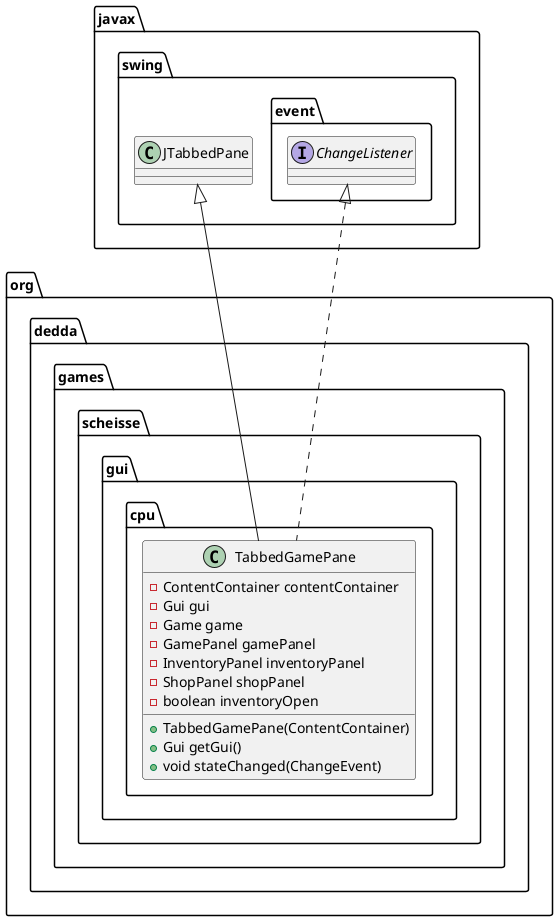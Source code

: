 @startuml
class javax.swing.JTabbedPane
interface javax.swing.event.ChangeListener

class org.dedda.games.scheisse.gui.cpu.TabbedGamePane{
    - ContentContainer contentContainer
    - Gui gui
    - Game game
    - GamePanel gamePanel
    - InventoryPanel inventoryPanel
    - ShopPanel shopPanel
    - boolean inventoryOpen
    + TabbedGamePane(ContentContainer)
    + Gui getGui()
    + void stateChanged(ChangeEvent)
}

javax.swing.JTabbedPane <|-- org.dedda.games.scheisse.gui.cpu.TabbedGamePane
javax.swing.event.ChangeListener <|.. org.dedda.games.scheisse.gui.cpu.TabbedGamePane
@enduml